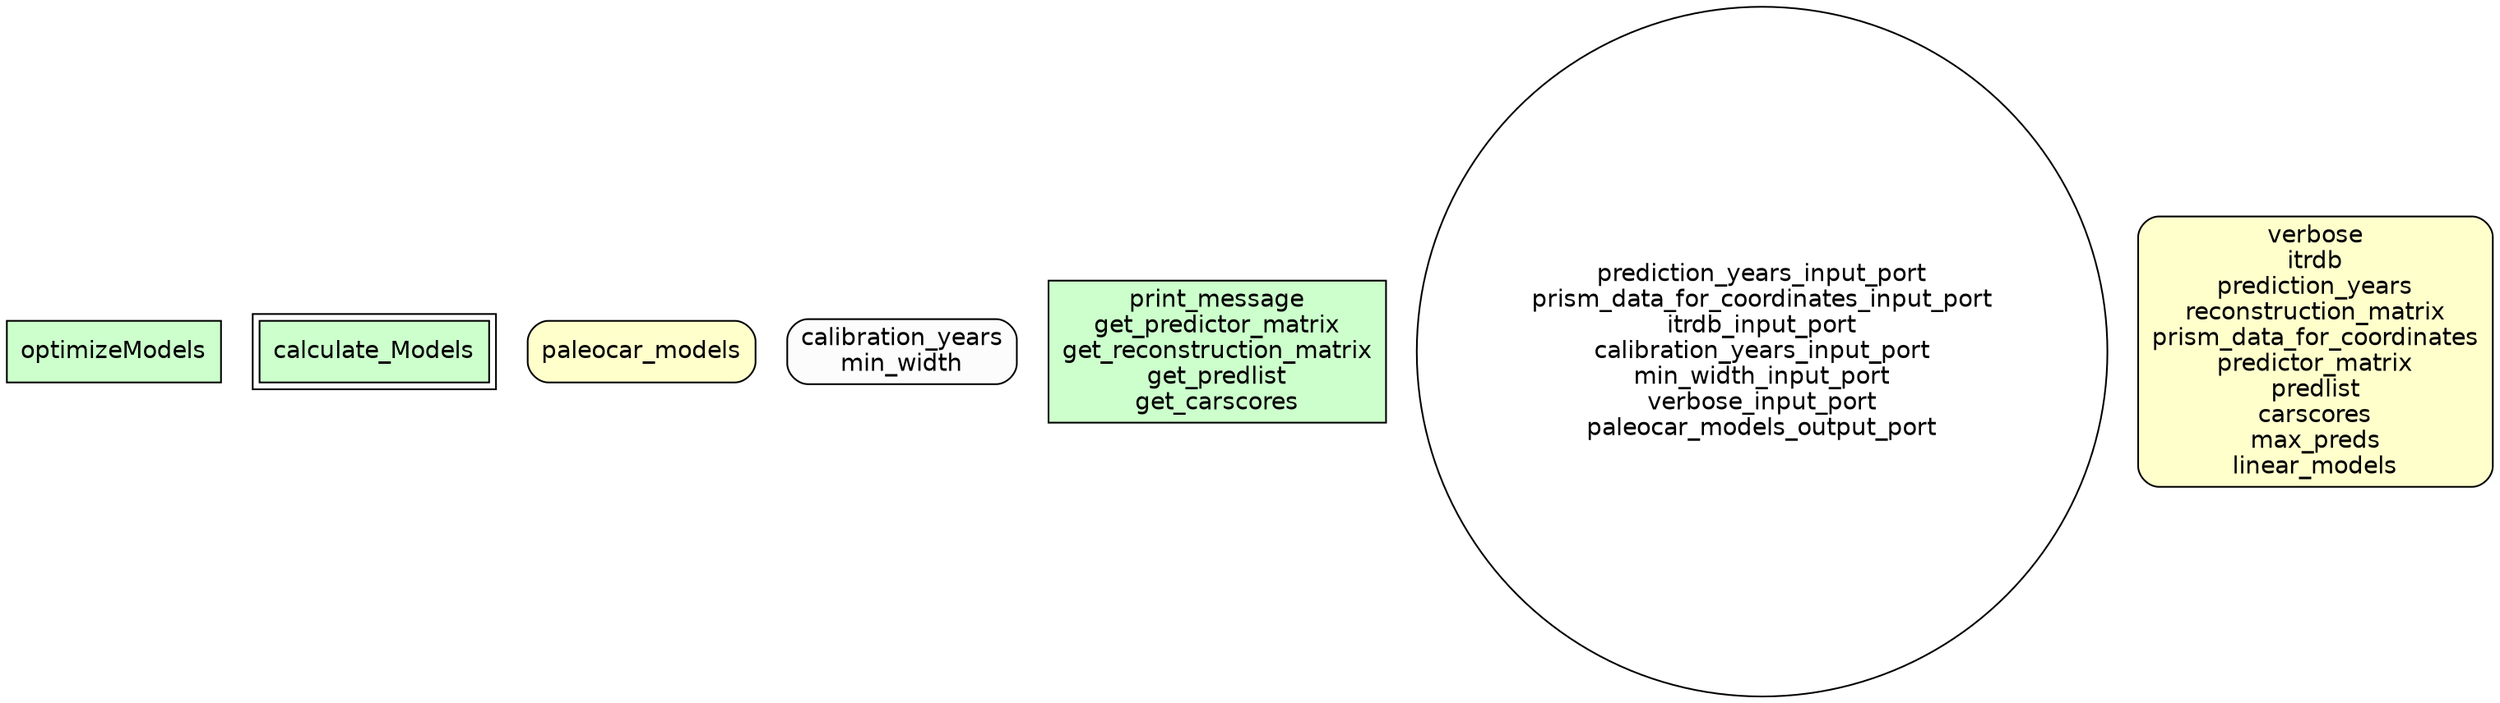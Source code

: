
        graph{
            n0 [shape=box, fontname=Helvetica, peripheries=1, style=filled, fillcolor="#CCFFCC", label="optimizeModels"]
n1 [shape=box, fontname=Helvetica, style=filled, peripheries=2, fillcolor="#CCFFCC", label="calculate_Models"]
n2 [rankdir=LR, fillcolor="#FFFFCC", fontname=Helvetica, peripheries=1, shape=record, style="rounded,filled", label="paleocar_models"]
n3 [shape=box, fontname=Helvetica, peripheries=1, fillcolor="#FCFCFC", style="rounded,filled", label="calibration_years\nmin_width"]
n4 [rankdir=LR, fontname=Helvetica, peripheries=1, style=filled, shape=record, fillcolor="#CCFFCC", label="print_message\nget_predictor_matrix\nget_reconstruction_matrix\nget_predlist\nget_carscores"]
n5 [fontname=Helvetica, peripheries=1, width=0.2, style="rounded,filled", shape=circle, fillcolor="#FFFFFF", label="prediction_years_input_port\nprism_data_for_coordinates_input_port\nitrdb_input_port\ncalibration_years_input_port\nmin_width_input_port\nverbose_input_port\npaleocar_models_output_port"]
n6 [shape=box, fillcolor="#FFFFCC", fontname=Helvetica, peripheries=1, style="rounded,filled", label="verbose\nitrdb\nprediction_years\nreconstruction_matrix\nprism_data_for_coordinates\npredictor_matrix\npredlist\ncarscores\nmax_preds\nlinear_models"]

        }
        